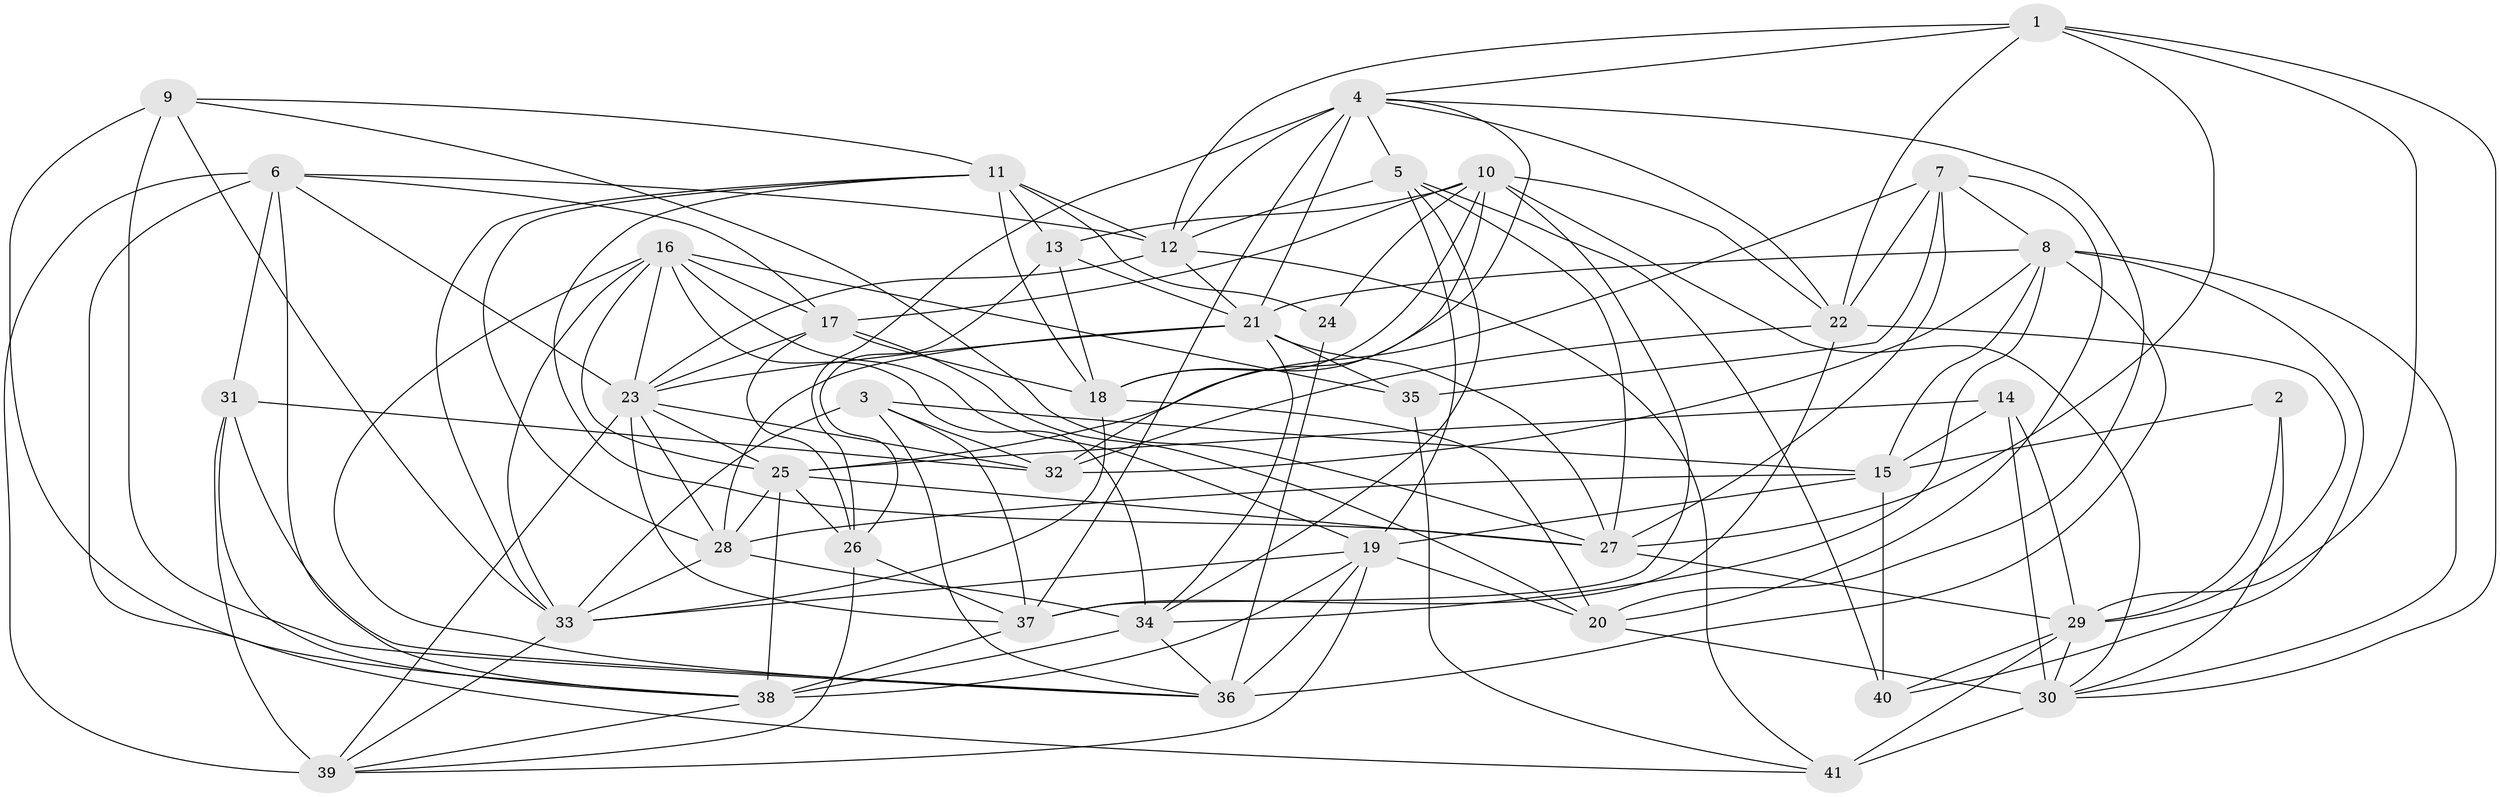 // original degree distribution, {4: 1.0}
// Generated by graph-tools (version 1.1) at 2025/38/03/04/25 23:38:13]
// undirected, 41 vertices, 137 edges
graph export_dot {
  node [color=gray90,style=filled];
  1;
  2;
  3;
  4;
  5;
  6;
  7;
  8;
  9;
  10;
  11;
  12;
  13;
  14;
  15;
  16;
  17;
  18;
  19;
  20;
  21;
  22;
  23;
  24;
  25;
  26;
  27;
  28;
  29;
  30;
  31;
  32;
  33;
  34;
  35;
  36;
  37;
  38;
  39;
  40;
  41;
  1 -- 4 [weight=1.0];
  1 -- 12 [weight=1.0];
  1 -- 22 [weight=1.0];
  1 -- 27 [weight=1.0];
  1 -- 29 [weight=1.0];
  1 -- 30 [weight=1.0];
  2 -- 15 [weight=2.0];
  2 -- 29 [weight=1.0];
  2 -- 30 [weight=1.0];
  3 -- 15 [weight=1.0];
  3 -- 32 [weight=2.0];
  3 -- 33 [weight=1.0];
  3 -- 36 [weight=1.0];
  3 -- 37 [weight=1.0];
  4 -- 5 [weight=1.0];
  4 -- 12 [weight=1.0];
  4 -- 18 [weight=1.0];
  4 -- 20 [weight=1.0];
  4 -- 21 [weight=2.0];
  4 -- 22 [weight=1.0];
  4 -- 26 [weight=1.0];
  4 -- 37 [weight=1.0];
  5 -- 12 [weight=1.0];
  5 -- 19 [weight=2.0];
  5 -- 27 [weight=1.0];
  5 -- 34 [weight=1.0];
  5 -- 40 [weight=2.0];
  6 -- 12 [weight=1.0];
  6 -- 17 [weight=1.0];
  6 -- 23 [weight=1.0];
  6 -- 31 [weight=1.0];
  6 -- 38 [weight=1.0];
  6 -- 39 [weight=2.0];
  6 -- 41 [weight=1.0];
  7 -- 8 [weight=1.0];
  7 -- 20 [weight=1.0];
  7 -- 22 [weight=1.0];
  7 -- 25 [weight=2.0];
  7 -- 27 [weight=1.0];
  7 -- 35 [weight=2.0];
  8 -- 15 [weight=1.0];
  8 -- 21 [weight=1.0];
  8 -- 30 [weight=1.0];
  8 -- 32 [weight=1.0];
  8 -- 34 [weight=1.0];
  8 -- 36 [weight=1.0];
  8 -- 40 [weight=1.0];
  9 -- 11 [weight=1.0];
  9 -- 27 [weight=1.0];
  9 -- 33 [weight=1.0];
  9 -- 36 [weight=1.0];
  9 -- 38 [weight=2.0];
  10 -- 13 [weight=1.0];
  10 -- 17 [weight=1.0];
  10 -- 18 [weight=1.0];
  10 -- 22 [weight=1.0];
  10 -- 24 [weight=1.0];
  10 -- 30 [weight=1.0];
  10 -- 32 [weight=2.0];
  10 -- 37 [weight=2.0];
  11 -- 12 [weight=1.0];
  11 -- 13 [weight=2.0];
  11 -- 18 [weight=1.0];
  11 -- 24 [weight=2.0];
  11 -- 27 [weight=1.0];
  11 -- 28 [weight=1.0];
  11 -- 33 [weight=1.0];
  12 -- 21 [weight=1.0];
  12 -- 23 [weight=1.0];
  12 -- 41 [weight=1.0];
  13 -- 18 [weight=1.0];
  13 -- 21 [weight=1.0];
  13 -- 26 [weight=1.0];
  14 -- 15 [weight=1.0];
  14 -- 25 [weight=1.0];
  14 -- 29 [weight=1.0];
  14 -- 30 [weight=1.0];
  15 -- 19 [weight=2.0];
  15 -- 28 [weight=1.0];
  15 -- 40 [weight=2.0];
  16 -- 17 [weight=1.0];
  16 -- 19 [weight=1.0];
  16 -- 23 [weight=1.0];
  16 -- 25 [weight=1.0];
  16 -- 33 [weight=1.0];
  16 -- 34 [weight=1.0];
  16 -- 35 [weight=1.0];
  16 -- 36 [weight=1.0];
  17 -- 18 [weight=2.0];
  17 -- 20 [weight=1.0];
  17 -- 23 [weight=1.0];
  17 -- 26 [weight=1.0];
  18 -- 20 [weight=1.0];
  18 -- 33 [weight=1.0];
  19 -- 20 [weight=1.0];
  19 -- 33 [weight=1.0];
  19 -- 36 [weight=1.0];
  19 -- 38 [weight=1.0];
  19 -- 39 [weight=1.0];
  20 -- 30 [weight=1.0];
  21 -- 23 [weight=1.0];
  21 -- 27 [weight=1.0];
  21 -- 28 [weight=1.0];
  21 -- 34 [weight=1.0];
  21 -- 35 [weight=1.0];
  22 -- 29 [weight=1.0];
  22 -- 32 [weight=2.0];
  22 -- 37 [weight=1.0];
  23 -- 25 [weight=1.0];
  23 -- 28 [weight=1.0];
  23 -- 32 [weight=1.0];
  23 -- 37 [weight=1.0];
  23 -- 39 [weight=1.0];
  24 -- 36 [weight=3.0];
  25 -- 26 [weight=1.0];
  25 -- 27 [weight=1.0];
  25 -- 28 [weight=2.0];
  25 -- 38 [weight=1.0];
  26 -- 37 [weight=1.0];
  26 -- 39 [weight=1.0];
  27 -- 29 [weight=3.0];
  28 -- 33 [weight=1.0];
  28 -- 34 [weight=1.0];
  29 -- 30 [weight=1.0];
  29 -- 40 [weight=1.0];
  29 -- 41 [weight=1.0];
  30 -- 41 [weight=3.0];
  31 -- 32 [weight=2.0];
  31 -- 36 [weight=1.0];
  31 -- 38 [weight=1.0];
  31 -- 39 [weight=1.0];
  33 -- 39 [weight=1.0];
  34 -- 36 [weight=1.0];
  34 -- 38 [weight=2.0];
  35 -- 41 [weight=2.0];
  37 -- 38 [weight=1.0];
  38 -- 39 [weight=1.0];
}
